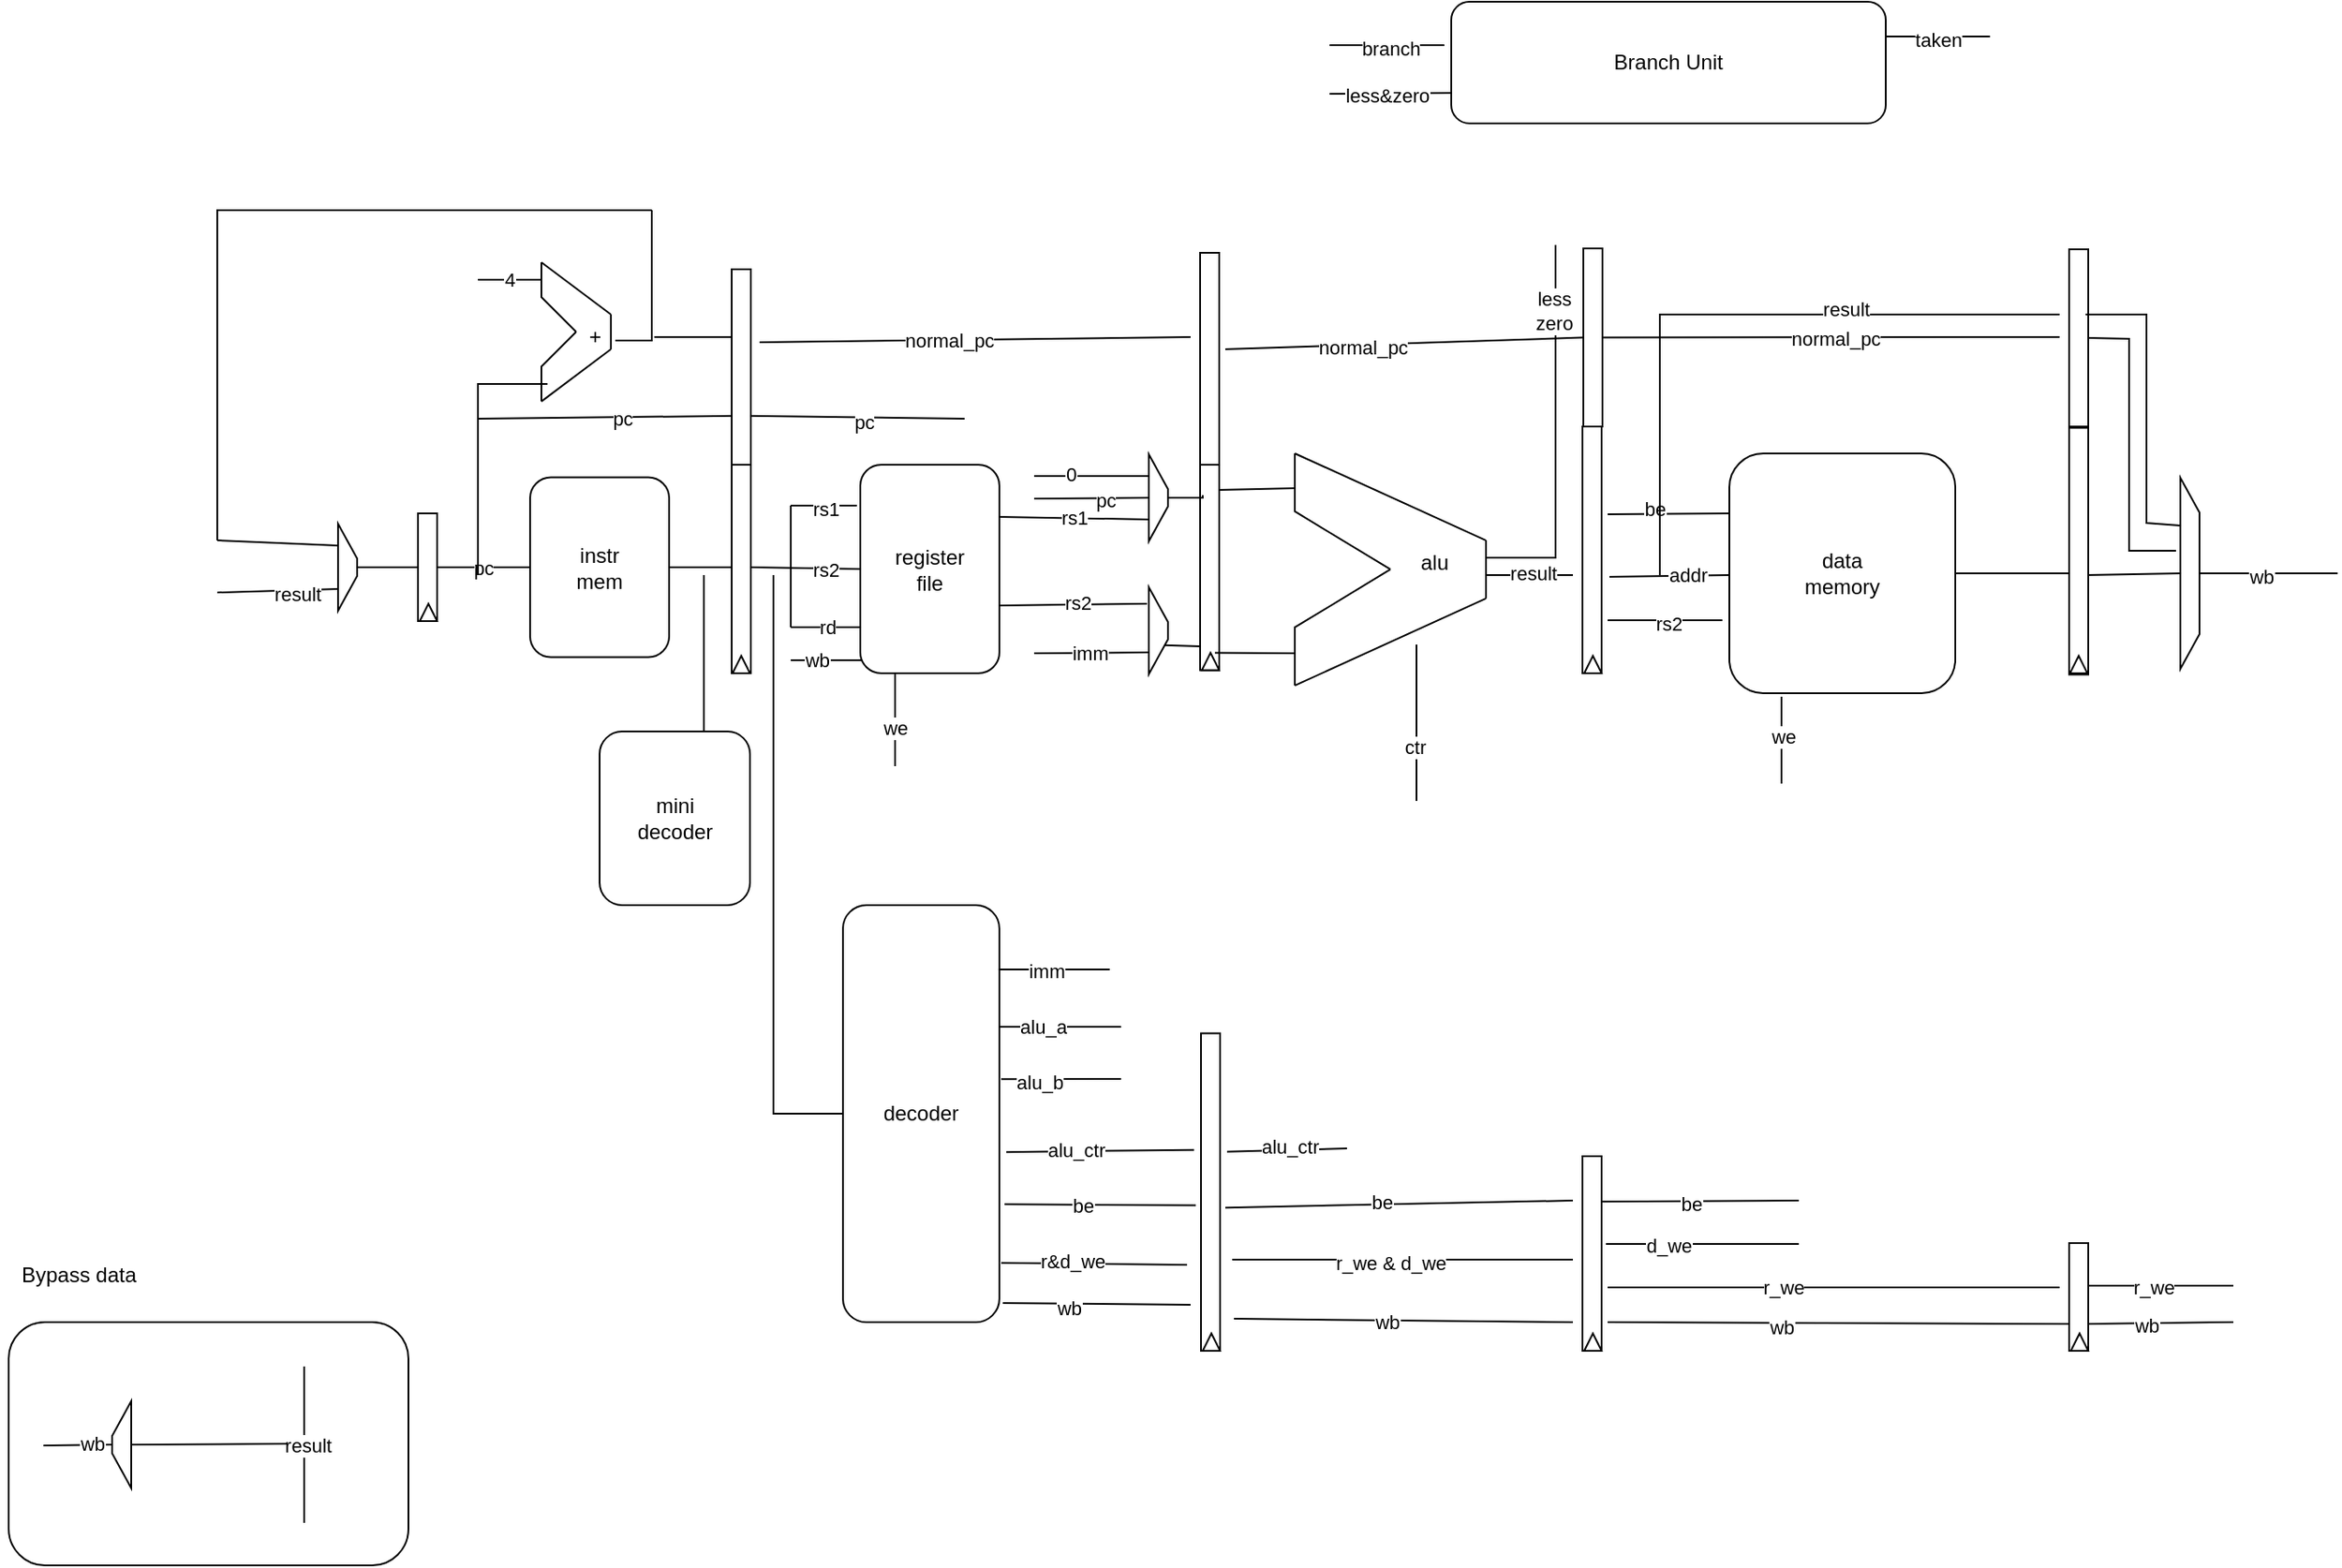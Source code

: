 <mxfile version="26.2.8">
  <diagram name="Page-1" id="StYZJcCEQKMgn_R7Sx6w">
    <mxGraphModel dx="2068" dy="1111" grid="1" gridSize="10" guides="1" tooltips="1" connect="1" arrows="1" fold="1" page="1" pageScale="1" pageWidth="850" pageHeight="1100" math="0" shadow="0">
      <root>
        <mxCell id="0" />
        <mxCell id="1" parent="0" />
        <mxCell id="QFMOEgFZAVhb_OsHRTg_-8" style="edgeStyle=orthogonalEdgeStyle;rounded=0;orthogonalLoop=1;jettySize=auto;html=1;exitX=0.5;exitY=0;exitDx=0;exitDy=0;entryX=0;entryY=0.5;entryDx=0;entryDy=0;endArrow=none;startFill=0;" parent="1" source="QFMOEgFZAVhb_OsHRTg_-1" target="QFMOEgFZAVhb_OsHRTg_-7" edge="1">
          <mxGeometry relative="1" as="geometry" />
        </mxCell>
        <mxCell id="QFMOEgFZAVhb_OsHRTg_-101" value="pc" style="edgeLabel;html=1;align=center;verticalAlign=middle;resizable=0;points=[];" parent="QFMOEgFZAVhb_OsHRTg_-8" vertex="1" connectable="0">
          <mxGeometry x="-0.009" y="1" relative="1" as="geometry">
            <mxPoint y="1" as="offset" />
          </mxGeometry>
        </mxCell>
        <mxCell id="QFMOEgFZAVhb_OsHRTg_-1" value="" style="rounded=0;whiteSpace=wrap;html=1;rotation=90;" parent="1" vertex="1">
          <mxGeometry x="340" y="420" width="62" height="11" as="geometry" />
        </mxCell>
        <mxCell id="QFMOEgFZAVhb_OsHRTg_-2" value="" style="triangle;whiteSpace=wrap;html=1;rotation=-90;" parent="1" vertex="1">
          <mxGeometry x="366.5" y="446.5" width="10" height="10" as="geometry" />
        </mxCell>
        <mxCell id="QFMOEgFZAVhb_OsHRTg_-4" style="edgeStyle=orthogonalEdgeStyle;rounded=0;orthogonalLoop=1;jettySize=auto;html=1;exitX=0.5;exitY=0;exitDx=0;exitDy=0;entryX=0.5;entryY=1;entryDx=0;entryDy=0;endArrow=none;startFill=0;" parent="1" source="QFMOEgFZAVhb_OsHRTg_-3" target="QFMOEgFZAVhb_OsHRTg_-1" edge="1">
          <mxGeometry relative="1" as="geometry" />
        </mxCell>
        <mxCell id="QFMOEgFZAVhb_OsHRTg_-3" value="" style="shape=trapezoid;perimeter=trapezoidPerimeter;whiteSpace=wrap;html=1;fixedSize=1;rotation=90;" parent="1" vertex="1">
          <mxGeometry x="300" y="420" width="50" height="11" as="geometry" />
        </mxCell>
        <mxCell id="QFMOEgFZAVhb_OsHRTg_-52" style="edgeStyle=orthogonalEdgeStyle;rounded=0;orthogonalLoop=1;jettySize=auto;html=1;exitX=1;exitY=0.5;exitDx=0;exitDy=0;entryX=0.5;entryY=1;entryDx=0;entryDy=0;endArrow=none;startFill=0;" parent="1" source="QFMOEgFZAVhb_OsHRTg_-7" target="QFMOEgFZAVhb_OsHRTg_-11" edge="1">
          <mxGeometry relative="1" as="geometry" />
        </mxCell>
        <mxCell id="QFMOEgFZAVhb_OsHRTg_-7" value="instr&lt;div&gt;mem&lt;/div&gt;" style="rounded=1;whiteSpace=wrap;html=1;" parent="1" vertex="1">
          <mxGeometry x="430" y="373.75" width="80" height="103.5" as="geometry" />
        </mxCell>
        <mxCell id="QFMOEgFZAVhb_OsHRTg_-11" value="" style="rounded=0;whiteSpace=wrap;html=1;rotation=90;" parent="1" vertex="1">
          <mxGeometry x="490.5" y="420" width="122" height="11" as="geometry" />
        </mxCell>
        <mxCell id="QFMOEgFZAVhb_OsHRTg_-12" value="" style="triangle;whiteSpace=wrap;html=1;rotation=-90;" parent="1" vertex="1">
          <mxGeometry x="546.5" y="476.5" width="10" height="10" as="geometry" />
        </mxCell>
        <mxCell id="QFMOEgFZAVhb_OsHRTg_-14" value="register&lt;div&gt;file&lt;/div&gt;" style="rounded=1;whiteSpace=wrap;html=1;" parent="1" vertex="1">
          <mxGeometry x="620" y="366.5" width="80" height="120" as="geometry" />
        </mxCell>
        <mxCell id="QFMOEgFZAVhb_OsHRTg_-15" value="" style="rounded=0;whiteSpace=wrap;html=1;rotation=90;" parent="1" vertex="1">
          <mxGeometry x="760" y="418.25" width="122" height="11" as="geometry" />
        </mxCell>
        <mxCell id="QFMOEgFZAVhb_OsHRTg_-16" value="" style="triangle;whiteSpace=wrap;html=1;rotation=-90;" parent="1" vertex="1">
          <mxGeometry x="816.5" y="474.75" width="10" height="10" as="geometry" />
        </mxCell>
        <mxCell id="QFMOEgFZAVhb_OsHRTg_-17" value="" style="shape=trapezoid;perimeter=trapezoidPerimeter;whiteSpace=wrap;html=1;fixedSize=1;rotation=90;" parent="1" vertex="1">
          <mxGeometry x="766.5" y="380" width="50" height="11" as="geometry" />
        </mxCell>
        <mxCell id="QFMOEgFZAVhb_OsHRTg_-18" value="" style="shape=trapezoid;perimeter=trapezoidPerimeter;whiteSpace=wrap;html=1;fixedSize=1;rotation=90;" parent="1" vertex="1">
          <mxGeometry x="766.5" y="456.5" width="50" height="11" as="geometry" />
        </mxCell>
        <mxCell id="QFMOEgFZAVhb_OsHRTg_-21" style="edgeStyle=orthogonalEdgeStyle;rounded=0;orthogonalLoop=1;jettySize=auto;html=1;exitX=0.5;exitY=0;exitDx=0;exitDy=0;entryX=0.174;entryY=0.864;entryDx=0;entryDy=0;entryPerimeter=0;endArrow=none;startFill=0;" parent="1" source="QFMOEgFZAVhb_OsHRTg_-17" target="QFMOEgFZAVhb_OsHRTg_-15" edge="1">
          <mxGeometry relative="1" as="geometry" />
        </mxCell>
        <mxCell id="QFMOEgFZAVhb_OsHRTg_-27" value="" style="group" parent="1" vertex="1" connectable="0">
          <mxGeometry x="870" y="360" width="110" height="133.58" as="geometry" />
        </mxCell>
        <mxCell id="QFMOEgFZAVhb_OsHRTg_-22" value="" style="endArrow=none;html=1;rounded=0;" parent="QFMOEgFZAVhb_OsHRTg_-27" edge="1">
          <mxGeometry width="50" height="50" relative="1" as="geometry">
            <mxPoint as="sourcePoint" />
            <mxPoint x="110" y="50.042" as="targetPoint" />
          </mxGeometry>
        </mxCell>
        <mxCell id="QFMOEgFZAVhb_OsHRTg_-23" value="" style="endArrow=none;html=1;rounded=0;" parent="QFMOEgFZAVhb_OsHRTg_-27" edge="1">
          <mxGeometry width="50" height="50" relative="1" as="geometry">
            <mxPoint y="133.58" as="sourcePoint" />
            <mxPoint x="110" y="83.404" as="targetPoint" />
          </mxGeometry>
        </mxCell>
        <mxCell id="QFMOEgFZAVhb_OsHRTg_-24" value="" style="endArrow=none;html=1;rounded=0;" parent="QFMOEgFZAVhb_OsHRTg_-27" edge="1">
          <mxGeometry width="50" height="50" relative="1" as="geometry">
            <mxPoint x="55" y="66.723" as="sourcePoint" />
            <mxPoint as="targetPoint" />
            <Array as="points">
              <mxPoint y="33.362" />
              <mxPoint y="20" />
            </Array>
          </mxGeometry>
        </mxCell>
        <mxCell id="QFMOEgFZAVhb_OsHRTg_-25" value="" style="endArrow=none;html=1;rounded=0;" parent="QFMOEgFZAVhb_OsHRTg_-27" edge="1">
          <mxGeometry width="50" height="50" relative="1" as="geometry">
            <mxPoint x="55" y="66.723" as="sourcePoint" />
            <mxPoint y="133.447" as="targetPoint" />
            <Array as="points">
              <mxPoint y="100.085" />
            </Array>
          </mxGeometry>
        </mxCell>
        <mxCell id="QFMOEgFZAVhb_OsHRTg_-26" value="" style="endArrow=none;html=1;rounded=0;" parent="QFMOEgFZAVhb_OsHRTg_-27" edge="1">
          <mxGeometry width="50" height="50" relative="1" as="geometry">
            <mxPoint x="110" y="83.404" as="sourcePoint" />
            <mxPoint x="110" y="50.042" as="targetPoint" />
          </mxGeometry>
        </mxCell>
        <mxCell id="QFMOEgFZAVhb_OsHRTg_-28" value="" style="endArrow=none;html=1;rounded=0;exitX=0.15;exitY=0.045;exitDx=0;exitDy=0;exitPerimeter=0;" parent="1" source="QFMOEgFZAVhb_OsHRTg_-15" edge="1">
          <mxGeometry width="50" height="50" relative="1" as="geometry">
            <mxPoint x="610" y="590" as="sourcePoint" />
            <mxPoint x="870" y="380" as="targetPoint" />
          </mxGeometry>
        </mxCell>
        <mxCell id="QFMOEgFZAVhb_OsHRTg_-29" value="" style="endArrow=none;html=1;rounded=0;exitX=0.5;exitY=1;exitDx=0;exitDy=0;" parent="1" edge="1">
          <mxGeometry width="50" height="50" relative="1" as="geometry">
            <mxPoint x="824" y="474.75" as="sourcePoint" />
            <mxPoint x="870" y="475" as="targetPoint" />
          </mxGeometry>
        </mxCell>
        <mxCell id="QFMOEgFZAVhb_OsHRTg_-31" value="rs1" style="endArrow=none;html=1;rounded=0;entryX=0.75;entryY=1;entryDx=0;entryDy=0;exitX=1;exitY=0.25;exitDx=0;exitDy=0;" parent="1" source="QFMOEgFZAVhb_OsHRTg_-14" target="QFMOEgFZAVhb_OsHRTg_-17" edge="1">
          <mxGeometry width="50" height="50" relative="1" as="geometry">
            <mxPoint x="610" y="590" as="sourcePoint" />
            <mxPoint x="660" y="540" as="targetPoint" />
          </mxGeometry>
        </mxCell>
        <mxCell id="QFMOEgFZAVhb_OsHRTg_-33" value="" style="endArrow=none;html=1;rounded=0;entryX=0.64;entryY=1.091;entryDx=0;entryDy=0;entryPerimeter=0;exitX=1;exitY=0.863;exitDx=0;exitDy=0;exitPerimeter=0;" parent="1" edge="1">
          <mxGeometry width="50" height="50" relative="1" as="geometry">
            <mxPoint x="700" y="447.56" as="sourcePoint" />
            <mxPoint x="784.999" y="446.5" as="targetPoint" />
          </mxGeometry>
        </mxCell>
        <mxCell id="QFMOEgFZAVhb_OsHRTg_-98" value="rs2" style="edgeLabel;html=1;align=center;verticalAlign=middle;resizable=0;points=[];" parent="QFMOEgFZAVhb_OsHRTg_-33" vertex="1" connectable="0">
          <mxGeometry x="0.059" y="1" relative="1" as="geometry">
            <mxPoint as="offset" />
          </mxGeometry>
        </mxCell>
        <mxCell id="QFMOEgFZAVhb_OsHRTg_-34" value="" style="endArrow=none;html=1;rounded=0;exitX=0.75;exitY=0;exitDx=0;exitDy=0;entryX=1.375;entryY=-0.15;entryDx=0;entryDy=0;entryPerimeter=0;" parent="1" source="QFMOEgFZAVhb_OsHRTg_-18" target="QFMOEgFZAVhb_OsHRTg_-16" edge="1">
          <mxGeometry width="50" height="50" relative="1" as="geometry">
            <mxPoint x="610" y="590" as="sourcePoint" />
            <mxPoint x="810" y="470" as="targetPoint" />
          </mxGeometry>
        </mxCell>
        <mxCell id="QFMOEgFZAVhb_OsHRTg_-35" value="" style="endArrow=none;html=1;rounded=0;" parent="1" edge="1">
          <mxGeometry width="50" height="50" relative="1" as="geometry">
            <mxPoint x="1030" y="430" as="sourcePoint" />
            <mxPoint x="980" y="430" as="targetPoint" />
          </mxGeometry>
        </mxCell>
        <mxCell id="QFMOEgFZAVhb_OsHRTg_-45" value="result" style="edgeLabel;html=1;align=center;verticalAlign=middle;resizable=0;points=[];" parent="QFMOEgFZAVhb_OsHRTg_-35" vertex="1" connectable="0">
          <mxGeometry x="-0.08" y="-1" relative="1" as="geometry">
            <mxPoint as="offset" />
          </mxGeometry>
        </mxCell>
        <mxCell id="QFMOEgFZAVhb_OsHRTg_-36" value="" style="rounded=0;whiteSpace=wrap;html=1;rotation=90;" parent="1" vertex="1">
          <mxGeometry x="970" y="410" width="142" height="11" as="geometry" />
        </mxCell>
        <mxCell id="QFMOEgFZAVhb_OsHRTg_-37" value="" style="triangle;whiteSpace=wrap;html=1;rotation=-90;" parent="1" vertex="1">
          <mxGeometry x="1036.5" y="476.5" width="10" height="10" as="geometry" />
        </mxCell>
        <mxCell id="QFMOEgFZAVhb_OsHRTg_-38" value="data&lt;div&gt;memory&lt;/div&gt;" style="rounded=1;whiteSpace=wrap;html=1;" parent="1" vertex="1">
          <mxGeometry x="1120" y="360" width="130" height="138" as="geometry" />
        </mxCell>
        <mxCell id="QFMOEgFZAVhb_OsHRTg_-39" value="" style="endArrow=none;html=1;rounded=0;exitX=0.609;exitY=-0.409;exitDx=0;exitDy=0;exitPerimeter=0;" parent="1" source="QFMOEgFZAVhb_OsHRTg_-36" edge="1">
          <mxGeometry width="50" height="50" relative="1" as="geometry">
            <mxPoint x="850" y="590" as="sourcePoint" />
            <mxPoint x="1120" y="430" as="targetPoint" />
          </mxGeometry>
        </mxCell>
        <mxCell id="QFMOEgFZAVhb_OsHRTg_-44" value="addr" style="edgeLabel;html=1;align=center;verticalAlign=middle;resizable=0;points=[];" parent="QFMOEgFZAVhb_OsHRTg_-39" vertex="1" connectable="0">
          <mxGeometry x="0.305" y="1" relative="1" as="geometry">
            <mxPoint as="offset" />
          </mxGeometry>
        </mxCell>
        <mxCell id="QFMOEgFZAVhb_OsHRTg_-40" value="" style="endArrow=none;html=1;rounded=0;entryX=-0.031;entryY=0.696;entryDx=0;entryDy=0;entryPerimeter=0;" parent="1" target="QFMOEgFZAVhb_OsHRTg_-38" edge="1">
          <mxGeometry width="50" height="50" relative="1" as="geometry">
            <mxPoint x="1050" y="456" as="sourcePoint" />
            <mxPoint x="900" y="540" as="targetPoint" />
          </mxGeometry>
        </mxCell>
        <mxCell id="QFMOEgFZAVhb_OsHRTg_-116" value="rs2" style="edgeLabel;html=1;align=center;verticalAlign=middle;resizable=0;points=[];" parent="QFMOEgFZAVhb_OsHRTg_-40" vertex="1" connectable="0">
          <mxGeometry x="0.061" y="-2" relative="1" as="geometry">
            <mxPoint as="offset" />
          </mxGeometry>
        </mxCell>
        <mxCell id="QFMOEgFZAVhb_OsHRTg_-47" value="" style="endArrow=none;html=1;rounded=0;exitX=1;exitY=0.5;exitDx=0;exitDy=0;" parent="1" source="QFMOEgFZAVhb_OsHRTg_-38" edge="1">
          <mxGeometry width="50" height="50" relative="1" as="geometry">
            <mxPoint x="1420" y="460" as="sourcePoint" />
            <mxPoint x="1320" y="429" as="targetPoint" />
          </mxGeometry>
        </mxCell>
        <mxCell id="QFMOEgFZAVhb_OsHRTg_-48" value="" style="endArrow=none;html=1;rounded=0;" parent="1" edge="1">
          <mxGeometry width="50" height="50" relative="1" as="geometry">
            <mxPoint x="1150" y="550" as="sourcePoint" />
            <mxPoint x="1150" y="500" as="targetPoint" />
          </mxGeometry>
        </mxCell>
        <mxCell id="QFMOEgFZAVhb_OsHRTg_-49" value="we" style="edgeLabel;html=1;align=center;verticalAlign=middle;resizable=0;points=[];" parent="QFMOEgFZAVhb_OsHRTg_-48" vertex="1" connectable="0">
          <mxGeometry x="0.08" y="-1" relative="1" as="geometry">
            <mxPoint as="offset" />
          </mxGeometry>
        </mxCell>
        <mxCell id="QFMOEgFZAVhb_OsHRTg_-50" value="" style="endArrow=none;html=1;rounded=0;entryX=0;entryY=0.25;entryDx=0;entryDy=0;" parent="1" target="QFMOEgFZAVhb_OsHRTg_-38" edge="1">
          <mxGeometry width="50" height="50" relative="1" as="geometry">
            <mxPoint x="1050" y="395" as="sourcePoint" />
            <mxPoint x="690" y="540" as="targetPoint" />
          </mxGeometry>
        </mxCell>
        <mxCell id="QFMOEgFZAVhb_OsHRTg_-51" value="be" style="edgeLabel;html=1;align=center;verticalAlign=middle;resizable=0;points=[];" parent="QFMOEgFZAVhb_OsHRTg_-50" vertex="1" connectable="0">
          <mxGeometry x="-0.228" y="3" relative="1" as="geometry">
            <mxPoint as="offset" />
          </mxGeometry>
        </mxCell>
        <mxCell id="QFMOEgFZAVhb_OsHRTg_-53" value="" style="endArrow=none;html=1;rounded=0;entryX=0.5;entryY=0;entryDx=0;entryDy=0;exitX=0;exitY=0.5;exitDx=0;exitDy=0;" parent="1" source="QFMOEgFZAVhb_OsHRTg_-14" target="QFMOEgFZAVhb_OsHRTg_-11" edge="1">
          <mxGeometry width="50" height="50" relative="1" as="geometry">
            <mxPoint x="580" y="426" as="sourcePoint" />
            <mxPoint x="690" y="540" as="targetPoint" />
          </mxGeometry>
        </mxCell>
        <mxCell id="QFMOEgFZAVhb_OsHRTg_-62" value="rs2" style="edgeLabel;html=1;align=center;verticalAlign=middle;resizable=0;points=[];" parent="QFMOEgFZAVhb_OsHRTg_-53" vertex="1" connectable="0">
          <mxGeometry x="-0.365" y="1" relative="1" as="geometry">
            <mxPoint as="offset" />
          </mxGeometry>
        </mxCell>
        <mxCell id="QFMOEgFZAVhb_OsHRTg_-54" value="" style="rounded=0;whiteSpace=wrap;html=1;rotation=90;" parent="1" vertex="1">
          <mxGeometry x="1250" y="410.75" width="142" height="11" as="geometry" />
        </mxCell>
        <mxCell id="QFMOEgFZAVhb_OsHRTg_-55" value="" style="triangle;whiteSpace=wrap;html=1;rotation=-90;" parent="1" vertex="1">
          <mxGeometry x="1316" y="476.5" width="10" height="10" as="geometry" />
        </mxCell>
        <mxCell id="QFMOEgFZAVhb_OsHRTg_-56" value="" style="endArrow=none;html=1;rounded=0;entryX=0.597;entryY=0.045;entryDx=0;entryDy=0;entryPerimeter=0;exitX=0.5;exitY=1;exitDx=0;exitDy=0;" parent="1" source="QFMOEgFZAVhb_OsHRTg_-69" target="QFMOEgFZAVhb_OsHRTg_-54" edge="1">
          <mxGeometry width="50" height="50" relative="1" as="geometry">
            <mxPoint x="1370" y="430" as="sourcePoint" />
            <mxPoint x="690" y="540" as="targetPoint" />
          </mxGeometry>
        </mxCell>
        <mxCell id="QFMOEgFZAVhb_OsHRTg_-57" value="" style="endArrow=none;html=1;rounded=0;" parent="1" edge="1">
          <mxGeometry width="50" height="50" relative="1" as="geometry">
            <mxPoint x="580" y="460" as="sourcePoint" />
            <mxPoint x="580" y="390" as="targetPoint" />
          </mxGeometry>
        </mxCell>
        <mxCell id="QFMOEgFZAVhb_OsHRTg_-58" value="" style="endArrow=none;html=1;rounded=0;entryX=-0.025;entryY=0.196;entryDx=0;entryDy=0;entryPerimeter=0;" parent="1" target="QFMOEgFZAVhb_OsHRTg_-14" edge="1">
          <mxGeometry width="50" height="50" relative="1" as="geometry">
            <mxPoint x="580" y="390" as="sourcePoint" />
            <mxPoint x="690" y="540" as="targetPoint" />
          </mxGeometry>
        </mxCell>
        <mxCell id="QFMOEgFZAVhb_OsHRTg_-61" value="rs1" style="edgeLabel;html=1;align=center;verticalAlign=middle;resizable=0;points=[];" parent="QFMOEgFZAVhb_OsHRTg_-58" vertex="1" connectable="0">
          <mxGeometry x="0.053" y="-2" relative="1" as="geometry">
            <mxPoint as="offset" />
          </mxGeometry>
        </mxCell>
        <mxCell id="QFMOEgFZAVhb_OsHRTg_-60" value="" style="endArrow=none;html=1;rounded=0;" parent="1" edge="1">
          <mxGeometry width="50" height="50" relative="1" as="geometry">
            <mxPoint x="580" y="460" as="sourcePoint" />
            <mxPoint x="620" y="460" as="targetPoint" />
          </mxGeometry>
        </mxCell>
        <mxCell id="QFMOEgFZAVhb_OsHRTg_-63" value="rd" style="edgeLabel;html=1;align=center;verticalAlign=middle;resizable=0;points=[];" parent="QFMOEgFZAVhb_OsHRTg_-60" vertex="1" connectable="0">
          <mxGeometry x="0.05" relative="1" as="geometry">
            <mxPoint as="offset" />
          </mxGeometry>
        </mxCell>
        <mxCell id="QFMOEgFZAVhb_OsHRTg_-64" value="" style="endArrow=none;html=1;rounded=0;" parent="1" edge="1">
          <mxGeometry width="50" height="50" relative="1" as="geometry">
            <mxPoint x="530" y="520" as="sourcePoint" />
            <mxPoint x="530" y="430" as="targetPoint" />
          </mxGeometry>
        </mxCell>
        <mxCell id="QFMOEgFZAVhb_OsHRTg_-66" value="decoder" style="rounded=1;whiteSpace=wrap;html=1;" parent="1" vertex="1">
          <mxGeometry x="610" y="620" width="90" height="240" as="geometry" />
        </mxCell>
        <mxCell id="QFMOEgFZAVhb_OsHRTg_-69" value="" style="shape=trapezoid;perimeter=trapezoidPerimeter;whiteSpace=wrap;html=1;fixedSize=1;rotation=90;" parent="1" vertex="1">
          <mxGeometry x="1330" y="423.5" width="110" height="11" as="geometry" />
        </mxCell>
        <mxCell id="QFMOEgFZAVhb_OsHRTg_-72" value="" style="endArrow=none;html=1;rounded=0;exitX=0.5;exitY=0;exitDx=0;exitDy=0;" parent="1" source="QFMOEgFZAVhb_OsHRTg_-69" edge="1">
          <mxGeometry width="50" height="50" relative="1" as="geometry">
            <mxPoint x="940" y="590" as="sourcePoint" />
            <mxPoint x="1470" y="429" as="targetPoint" />
          </mxGeometry>
        </mxCell>
        <mxCell id="QFMOEgFZAVhb_OsHRTg_-88" value="wb" style="edgeLabel;html=1;align=center;verticalAlign=middle;resizable=0;points=[];" parent="QFMOEgFZAVhb_OsHRTg_-72" vertex="1" connectable="0">
          <mxGeometry x="-0.107" y="-2" relative="1" as="geometry">
            <mxPoint as="offset" />
          </mxGeometry>
        </mxCell>
        <mxCell id="QFMOEgFZAVhb_OsHRTg_-73" value="" style="endArrow=none;html=1;rounded=0;entryX=0.013;entryY=0.938;entryDx=0;entryDy=0;entryPerimeter=0;" parent="1" target="QFMOEgFZAVhb_OsHRTg_-14" edge="1">
          <mxGeometry width="50" height="50" relative="1" as="geometry">
            <mxPoint x="580" y="479" as="sourcePoint" />
            <mxPoint x="990" y="540" as="targetPoint" />
          </mxGeometry>
        </mxCell>
        <mxCell id="QFMOEgFZAVhb_OsHRTg_-74" value="wb" style="edgeLabel;html=1;align=center;verticalAlign=middle;resizable=0;points=[];" parent="QFMOEgFZAVhb_OsHRTg_-73" vertex="1" connectable="0">
          <mxGeometry x="-0.269" relative="1" as="geometry">
            <mxPoint as="offset" />
          </mxGeometry>
        </mxCell>
        <mxCell id="QFMOEgFZAVhb_OsHRTg_-75" value="" style="endArrow=none;html=1;rounded=0;entryX=0.25;entryY=1;entryDx=0;entryDy=0;" parent="1" target="QFMOEgFZAVhb_OsHRTg_-14" edge="1">
          <mxGeometry width="50" height="50" relative="1" as="geometry">
            <mxPoint x="640" y="540" as="sourcePoint" />
            <mxPoint x="990" y="540" as="targetPoint" />
          </mxGeometry>
        </mxCell>
        <mxCell id="QFMOEgFZAVhb_OsHRTg_-76" value="we" style="edgeLabel;html=1;align=center;verticalAlign=middle;resizable=0;points=[];" parent="QFMOEgFZAVhb_OsHRTg_-75" vertex="1" connectable="0">
          <mxGeometry x="-0.178" relative="1" as="geometry">
            <mxPoint as="offset" />
          </mxGeometry>
        </mxCell>
        <mxCell id="QFMOEgFZAVhb_OsHRTg_-78" value="" style="endArrow=none;html=1;rounded=0;" parent="1" edge="1">
          <mxGeometry width="50" height="50" relative="1" as="geometry">
            <mxPoint x="436.5" y="250" as="sourcePoint" />
            <mxPoint x="476.5" y="280" as="targetPoint" />
          </mxGeometry>
        </mxCell>
        <mxCell id="QFMOEgFZAVhb_OsHRTg_-79" value="" style="endArrow=none;html=1;rounded=0;" parent="1" edge="1">
          <mxGeometry width="50" height="50" relative="1" as="geometry">
            <mxPoint x="436.5" y="330.08" as="sourcePoint" />
            <mxPoint x="476.5" y="300" as="targetPoint" />
          </mxGeometry>
        </mxCell>
        <mxCell id="QFMOEgFZAVhb_OsHRTg_-80" value="" style="endArrow=none;html=1;rounded=0;" parent="1" edge="1">
          <mxGeometry width="50" height="50" relative="1" as="geometry">
            <mxPoint x="456.5" y="290" as="sourcePoint" />
            <mxPoint x="436.5" y="250" as="targetPoint" />
            <Array as="points">
              <mxPoint x="436.5" y="270" />
            </Array>
          </mxGeometry>
        </mxCell>
        <mxCell id="QFMOEgFZAVhb_OsHRTg_-81" value="" style="endArrow=none;html=1;rounded=0;" parent="1" edge="1">
          <mxGeometry width="50" height="50" relative="1" as="geometry">
            <mxPoint x="456.5" y="290" as="sourcePoint" />
            <mxPoint x="436.5" y="330" as="targetPoint" />
            <Array as="points">
              <mxPoint x="436.5" y="310" />
            </Array>
          </mxGeometry>
        </mxCell>
        <mxCell id="QFMOEgFZAVhb_OsHRTg_-82" value="" style="endArrow=none;html=1;rounded=0;" parent="1" edge="1">
          <mxGeometry width="50" height="50" relative="1" as="geometry">
            <mxPoint x="476.5" y="300" as="sourcePoint" />
            <mxPoint x="476.5" y="280" as="targetPoint" />
          </mxGeometry>
        </mxCell>
        <mxCell id="QFMOEgFZAVhb_OsHRTg_-83" value="" style="endArrow=none;html=1;rounded=0;" parent="1" edge="1">
          <mxGeometry width="50" height="50" relative="1" as="geometry">
            <mxPoint x="400" y="260" as="sourcePoint" />
            <mxPoint x="436.5" y="260" as="targetPoint" />
          </mxGeometry>
        </mxCell>
        <mxCell id="QFMOEgFZAVhb_OsHRTg_-84" value="4" style="edgeLabel;html=1;align=center;verticalAlign=middle;resizable=0;points=[];" parent="QFMOEgFZAVhb_OsHRTg_-83" vertex="1" connectable="0">
          <mxGeometry x="-0.025" relative="1" as="geometry">
            <mxPoint as="offset" />
          </mxGeometry>
        </mxCell>
        <mxCell id="QFMOEgFZAVhb_OsHRTg_-87" value="" style="endArrow=none;html=1;rounded=0;entryX=0.25;entryY=1;entryDx=0;entryDy=0;" parent="1" target="QFMOEgFZAVhb_OsHRTg_-3" edge="1">
          <mxGeometry width="50" height="50" relative="1" as="geometry">
            <mxPoint x="250" y="410" as="sourcePoint" />
            <mxPoint x="990" y="540" as="targetPoint" />
          </mxGeometry>
        </mxCell>
        <mxCell id="QFMOEgFZAVhb_OsHRTg_-89" value="" style="endArrow=none;html=1;rounded=0;" parent="1" edge="1">
          <mxGeometry width="50" height="50" relative="1" as="geometry">
            <mxPoint x="940" y="560" as="sourcePoint" />
            <mxPoint x="940" y="470" as="targetPoint" />
          </mxGeometry>
        </mxCell>
        <mxCell id="QFMOEgFZAVhb_OsHRTg_-90" value="ctr" style="edgeLabel;html=1;align=center;verticalAlign=middle;resizable=0;points=[];" parent="QFMOEgFZAVhb_OsHRTg_-89" vertex="1" connectable="0">
          <mxGeometry x="-0.311" y="1" relative="1" as="geometry">
            <mxPoint as="offset" />
          </mxGeometry>
        </mxCell>
        <mxCell id="QFMOEgFZAVhb_OsHRTg_-91" value="alu" style="text;html=1;align=center;verticalAlign=middle;resizable=0;points=[];autosize=1;strokeColor=none;fillColor=none;" parent="1" vertex="1">
          <mxGeometry x="930" y="408" width="40" height="30" as="geometry" />
        </mxCell>
        <mxCell id="QFMOEgFZAVhb_OsHRTg_-92" value="+" style="text;html=1;align=center;verticalAlign=middle;resizable=0;points=[];autosize=1;strokeColor=none;fillColor=none;" parent="1" vertex="1">
          <mxGeometry x="451.5" y="278" width="30" height="30" as="geometry" />
        </mxCell>
        <mxCell id="QFMOEgFZAVhb_OsHRTg_-93" value="" style="endArrow=none;html=1;rounded=0;exitX=0.994;exitY=0.154;exitDx=0;exitDy=0;exitPerimeter=0;" parent="1" source="QFMOEgFZAVhb_OsHRTg_-66" edge="1">
          <mxGeometry width="50" height="50" relative="1" as="geometry">
            <mxPoint x="993.5" y="590" as="sourcePoint" />
            <mxPoint x="763.5" y="657" as="targetPoint" />
          </mxGeometry>
        </mxCell>
        <mxCell id="QFMOEgFZAVhb_OsHRTg_-94" value="imm" style="edgeLabel;html=1;align=center;verticalAlign=middle;resizable=0;points=[];" parent="QFMOEgFZAVhb_OsHRTg_-93" vertex="1" connectable="0">
          <mxGeometry x="-0.155" y="-1" relative="1" as="geometry">
            <mxPoint as="offset" />
          </mxGeometry>
        </mxCell>
        <mxCell id="QFMOEgFZAVhb_OsHRTg_-95" value="" style="endArrow=none;html=1;rounded=0;entryX=0.75;entryY=1;entryDx=0;entryDy=0;" parent="1" target="QFMOEgFZAVhb_OsHRTg_-18" edge="1">
          <mxGeometry width="50" height="50" relative="1" as="geometry">
            <mxPoint x="720" y="475" as="sourcePoint" />
            <mxPoint x="990" y="540" as="targetPoint" />
          </mxGeometry>
        </mxCell>
        <mxCell id="QFMOEgFZAVhb_OsHRTg_-96" value="imm" style="edgeLabel;html=1;align=center;verticalAlign=middle;resizable=0;points=[];" parent="QFMOEgFZAVhb_OsHRTg_-95" vertex="1" connectable="0">
          <mxGeometry x="-0.03" relative="1" as="geometry">
            <mxPoint as="offset" />
          </mxGeometry>
        </mxCell>
        <mxCell id="QFMOEgFZAVhb_OsHRTg_-99" value="" style="endArrow=none;html=1;rounded=0;entryX=0.25;entryY=1;entryDx=0;entryDy=0;" parent="1" target="QFMOEgFZAVhb_OsHRTg_-17" edge="1">
          <mxGeometry width="50" height="50" relative="1" as="geometry">
            <mxPoint x="720" y="373" as="sourcePoint" />
            <mxPoint x="990" y="540" as="targetPoint" />
          </mxGeometry>
        </mxCell>
        <mxCell id="QFMOEgFZAVhb_OsHRTg_-130" value="0" style="edgeLabel;html=1;align=center;verticalAlign=middle;resizable=0;points=[];" parent="QFMOEgFZAVhb_OsHRTg_-99" vertex="1" connectable="0">
          <mxGeometry x="-0.364" y="1" relative="1" as="geometry">
            <mxPoint as="offset" />
          </mxGeometry>
        </mxCell>
        <mxCell id="QFMOEgFZAVhb_OsHRTg_-102" value="" style="endArrow=none;html=1;rounded=0;exitX=0;exitY=0.5;exitDx=0;exitDy=0;" parent="1" source="QFMOEgFZAVhb_OsHRTg_-66" edge="1">
          <mxGeometry width="50" height="50" relative="1" as="geometry">
            <mxPoint x="570" y="760" as="sourcePoint" />
            <mxPoint x="570" y="430" as="targetPoint" />
            <Array as="points">
              <mxPoint x="570" y="740" />
            </Array>
          </mxGeometry>
        </mxCell>
        <mxCell id="QFMOEgFZAVhb_OsHRTg_-103" value="mini&lt;div&gt;decoder&lt;/div&gt;" style="rounded=1;whiteSpace=wrap;html=1;" parent="1" vertex="1">
          <mxGeometry x="470" y="520" width="86.5" height="100" as="geometry" />
        </mxCell>
        <mxCell id="QFMOEgFZAVhb_OsHRTg_-104" value="" style="endArrow=none;html=1;rounded=0;" parent="1" edge="1">
          <mxGeometry width="50" height="50" relative="1" as="geometry">
            <mxPoint x="700" y="690" as="sourcePoint" />
            <mxPoint x="770" y="690" as="targetPoint" />
          </mxGeometry>
        </mxCell>
        <mxCell id="QFMOEgFZAVhb_OsHRTg_-105" value="alu_a" style="edgeLabel;html=1;align=center;verticalAlign=middle;resizable=0;points=[];" parent="QFMOEgFZAVhb_OsHRTg_-104" vertex="1" connectable="0">
          <mxGeometry x="-0.286" relative="1" as="geometry">
            <mxPoint as="offset" />
          </mxGeometry>
        </mxCell>
        <mxCell id="QFMOEgFZAVhb_OsHRTg_-106" value="" style="endArrow=none;html=1;rounded=0;exitX=1.011;exitY=0.417;exitDx=0;exitDy=0;exitPerimeter=0;" parent="1" source="QFMOEgFZAVhb_OsHRTg_-66" edge="1">
          <mxGeometry width="50" height="50" relative="1" as="geometry">
            <mxPoint x="940" y="590" as="sourcePoint" />
            <mxPoint x="770" y="720" as="targetPoint" />
          </mxGeometry>
        </mxCell>
        <mxCell id="QFMOEgFZAVhb_OsHRTg_-107" value="alu_b" style="edgeLabel;html=1;align=center;verticalAlign=middle;resizable=0;points=[];" parent="QFMOEgFZAVhb_OsHRTg_-106" vertex="1" connectable="0">
          <mxGeometry x="-0.362" y="-2" relative="1" as="geometry">
            <mxPoint as="offset" />
          </mxGeometry>
        </mxCell>
        <mxCell id="QFMOEgFZAVhb_OsHRTg_-108" value="" style="endArrow=none;html=1;rounded=0;exitX=1.044;exitY=0.592;exitDx=0;exitDy=0;exitPerimeter=0;entryX=0.367;entryY=1.364;entryDx=0;entryDy=0;entryPerimeter=0;movable=1;resizable=1;rotatable=1;deletable=1;editable=1;locked=0;connectable=1;" parent="1" source="QFMOEgFZAVhb_OsHRTg_-66" target="QFMOEgFZAVhb_OsHRTg_-122" edge="1">
          <mxGeometry width="50" height="50" relative="1" as="geometry">
            <mxPoint x="820" y="770" as="sourcePoint" />
            <mxPoint x="770" y="760" as="targetPoint" />
          </mxGeometry>
        </mxCell>
        <mxCell id="QFMOEgFZAVhb_OsHRTg_-109" value="alu_ctr" style="edgeLabel;html=1;align=center;verticalAlign=middle;resizable=1;points=[];movable=1;rotatable=1;deletable=1;editable=1;locked=0;connectable=1;" parent="QFMOEgFZAVhb_OsHRTg_-108" vertex="1" connectable="0">
          <mxGeometry x="-0.271" y="1" relative="1" as="geometry">
            <mxPoint as="offset" />
          </mxGeometry>
        </mxCell>
        <mxCell id="QFMOEgFZAVhb_OsHRTg_-110" value="" style="endArrow=none;html=1;rounded=0;exitX=1.033;exitY=0.717;exitDx=0;exitDy=0;exitPerimeter=0;entryX=0.542;entryY=1.273;entryDx=0;entryDy=0;entryPerimeter=0;movable=1;resizable=1;rotatable=1;deletable=1;editable=1;locked=0;connectable=1;" parent="1" source="QFMOEgFZAVhb_OsHRTg_-66" target="QFMOEgFZAVhb_OsHRTg_-122" edge="1">
          <mxGeometry width="50" height="50" relative="1" as="geometry">
            <mxPoint x="840" y="800" as="sourcePoint" />
            <mxPoint x="770" y="792" as="targetPoint" />
          </mxGeometry>
        </mxCell>
        <mxCell id="QFMOEgFZAVhb_OsHRTg_-117" value="be" style="edgeLabel;html=1;align=center;verticalAlign=middle;resizable=1;points=[];movable=1;rotatable=1;deletable=1;editable=1;locked=0;connectable=1;" parent="QFMOEgFZAVhb_OsHRTg_-110" vertex="1" connectable="0">
          <mxGeometry x="-0.194" relative="1" as="geometry">
            <mxPoint as="offset" />
          </mxGeometry>
        </mxCell>
        <mxCell id="QFMOEgFZAVhb_OsHRTg_-111" value="" style="endArrow=none;html=1;rounded=0;entryX=0.75;entryY=1;entryDx=0;entryDy=0;" parent="1" target="QFMOEgFZAVhb_OsHRTg_-3" edge="1">
          <mxGeometry width="50" height="50" relative="1" as="geometry">
            <mxPoint x="250" y="440" as="sourcePoint" />
            <mxPoint x="200" y="448" as="targetPoint" />
          </mxGeometry>
        </mxCell>
        <mxCell id="QFMOEgFZAVhb_OsHRTg_-112" value="result" style="edgeLabel;html=1;align=center;verticalAlign=middle;resizable=0;points=[];" parent="QFMOEgFZAVhb_OsHRTg_-111" vertex="1" connectable="0">
          <mxGeometry x="0.322" y="-2" relative="1" as="geometry">
            <mxPoint as="offset" />
          </mxGeometry>
        </mxCell>
        <mxCell id="QFMOEgFZAVhb_OsHRTg_-113" value="" style="endArrow=none;html=1;rounded=0;" parent="1" edge="1">
          <mxGeometry width="50" height="50" relative="1" as="geometry">
            <mxPoint x="400" y="430" as="sourcePoint" />
            <mxPoint x="440" y="320" as="targetPoint" />
            <Array as="points">
              <mxPoint x="400" y="320" />
            </Array>
          </mxGeometry>
        </mxCell>
        <mxCell id="QFMOEgFZAVhb_OsHRTg_-114" value="" style="endArrow=none;html=1;rounded=0;entryX=0.917;entryY=0.567;entryDx=0;entryDy=0;entryPerimeter=0;" parent="1" target="QFMOEgFZAVhb_OsHRTg_-92" edge="1">
          <mxGeometry width="50" height="50" relative="1" as="geometry">
            <mxPoint x="500" y="220" as="sourcePoint" />
            <mxPoint x="990" y="540" as="targetPoint" />
            <Array as="points">
              <mxPoint x="500" y="295" />
            </Array>
          </mxGeometry>
        </mxCell>
        <mxCell id="QFMOEgFZAVhb_OsHRTg_-115" value="" style="endArrow=none;html=1;rounded=0;" parent="1" edge="1">
          <mxGeometry width="50" height="50" relative="1" as="geometry">
            <mxPoint x="250" y="410" as="sourcePoint" />
            <mxPoint x="500" y="220" as="targetPoint" />
            <Array as="points">
              <mxPoint x="250" y="220" />
            </Array>
          </mxGeometry>
        </mxCell>
        <mxCell id="QFMOEgFZAVhb_OsHRTg_-118" value="" style="endArrow=none;html=1;rounded=0;exitX=1.011;exitY=0.858;exitDx=0;exitDy=0;exitPerimeter=0;entryX=0.729;entryY=1.727;entryDx=0;entryDy=0;entryPerimeter=0;movable=1;resizable=1;rotatable=1;deletable=1;editable=1;locked=0;connectable=1;" parent="1" source="QFMOEgFZAVhb_OsHRTg_-66" target="QFMOEgFZAVhb_OsHRTg_-122" edge="1">
          <mxGeometry width="50" height="50" relative="1" as="geometry">
            <mxPoint x="940" y="590" as="sourcePoint" />
            <mxPoint x="770" y="826" as="targetPoint" />
          </mxGeometry>
        </mxCell>
        <mxCell id="QFMOEgFZAVhb_OsHRTg_-119" value="r&amp;amp;d_we" style="edgeLabel;html=1;align=center;verticalAlign=middle;resizable=1;points=[];movable=1;rotatable=1;deletable=1;editable=1;locked=0;connectable=1;" parent="QFMOEgFZAVhb_OsHRTg_-118" vertex="1" connectable="0">
          <mxGeometry x="-0.391" y="1" relative="1" as="geometry">
            <mxPoint x="8" as="offset" />
          </mxGeometry>
        </mxCell>
        <mxCell id="QFMOEgFZAVhb_OsHRTg_-120" value="" style="endArrow=none;html=1;rounded=0;exitX=1.022;exitY=0.954;exitDx=0;exitDy=0;exitPerimeter=0;movable=1;resizable=1;rotatable=1;deletable=1;editable=1;locked=0;connectable=1;" parent="1" source="QFMOEgFZAVhb_OsHRTg_-66" edge="1">
          <mxGeometry width="50" height="50" relative="1" as="geometry">
            <mxPoint x="940" y="590" as="sourcePoint" />
            <mxPoint x="810" y="850" as="targetPoint" />
          </mxGeometry>
        </mxCell>
        <mxCell id="QFMOEgFZAVhb_OsHRTg_-121" value="wb" style="edgeLabel;html=1;align=center;verticalAlign=middle;resizable=1;points=[];movable=1;rotatable=1;deletable=1;editable=1;locked=0;connectable=1;" parent="QFMOEgFZAVhb_OsHRTg_-120" vertex="1" connectable="0">
          <mxGeometry x="-0.293" y="-2" relative="1" as="geometry">
            <mxPoint as="offset" />
          </mxGeometry>
        </mxCell>
        <mxCell id="QFMOEgFZAVhb_OsHRTg_-122" value="" style="rounded=0;whiteSpace=wrap;html=1;rotation=90;" parent="1" vertex="1">
          <mxGeometry x="730.13" y="779.63" width="182.75" height="11" as="geometry" />
        </mxCell>
        <mxCell id="QFMOEgFZAVhb_OsHRTg_-123" value="" style="triangle;whiteSpace=wrap;html=1;rotation=-90;movable=1;resizable=1;rotatable=1;deletable=1;editable=1;locked=0;connectable=1;" parent="1" vertex="1">
          <mxGeometry x="817" y="866.5" width="10" height="10" as="geometry" />
        </mxCell>
        <mxCell id="QFMOEgFZAVhb_OsHRTg_-124" value="" style="rounded=0;whiteSpace=wrap;html=1;rotation=90;" parent="1" vertex="1">
          <mxGeometry x="985" y="815" width="112" height="11" as="geometry" />
        </mxCell>
        <mxCell id="QFMOEgFZAVhb_OsHRTg_-125" value="" style="triangle;whiteSpace=wrap;html=1;rotation=-90;" parent="1" vertex="1">
          <mxGeometry x="1036.5" y="866.5" width="10" height="10" as="geometry" />
        </mxCell>
        <mxCell id="QFMOEgFZAVhb_OsHRTg_-126" value="" style="rounded=0;whiteSpace=wrap;html=1;rotation=90;" parent="1" vertex="1">
          <mxGeometry x="1290" y="840" width="62" height="11" as="geometry" />
        </mxCell>
        <mxCell id="QFMOEgFZAVhb_OsHRTg_-127" value="" style="triangle;whiteSpace=wrap;html=1;rotation=-90;" parent="1" vertex="1">
          <mxGeometry x="1316.5" y="866.5" width="10" height="10" as="geometry" />
        </mxCell>
        <mxCell id="QFMOEgFZAVhb_OsHRTg_-128" value="" style="endArrow=none;html=1;rounded=0;entryX=0.5;entryY=1;entryDx=0;entryDy=0;" parent="1" target="QFMOEgFZAVhb_OsHRTg_-17" edge="1">
          <mxGeometry width="50" height="50" relative="1" as="geometry">
            <mxPoint x="720" y="386" as="sourcePoint" />
            <mxPoint x="990" y="540" as="targetPoint" />
          </mxGeometry>
        </mxCell>
        <mxCell id="QFMOEgFZAVhb_OsHRTg_-129" value="pc" style="edgeLabel;html=1;align=center;verticalAlign=middle;resizable=0;points=[];" parent="QFMOEgFZAVhb_OsHRTg_-128" vertex="1" connectable="0">
          <mxGeometry x="0.242" y="-1" relative="1" as="geometry">
            <mxPoint as="offset" />
          </mxGeometry>
        </mxCell>
        <mxCell id="QFMOEgFZAVhb_OsHRTg_-131" value="" style="endArrow=none;html=1;rounded=0;exitX=0.373;exitY=-0.363;exitDx=0;exitDy=0;exitPerimeter=0;" parent="1" source="QFMOEgFZAVhb_OsHRTg_-122" edge="1">
          <mxGeometry width="50" height="50" relative="1" as="geometry">
            <mxPoint x="940" y="590" as="sourcePoint" />
            <mxPoint x="900" y="760" as="targetPoint" />
          </mxGeometry>
        </mxCell>
        <mxCell id="QFMOEgFZAVhb_OsHRTg_-132" value="alu_ctr" style="edgeLabel;html=1;align=center;verticalAlign=middle;resizable=0;points=[];" parent="QFMOEgFZAVhb_OsHRTg_-131" vertex="1" connectable="0">
          <mxGeometry x="0.045" y="2" relative="1" as="geometry">
            <mxPoint as="offset" />
          </mxGeometry>
        </mxCell>
        <mxCell id="QFMOEgFZAVhb_OsHRTg_-133" value="" style="endArrow=none;html=1;rounded=0;exitX=0.549;exitY=-0.272;exitDx=0;exitDy=0;exitPerimeter=0;" parent="1" source="QFMOEgFZAVhb_OsHRTg_-122" edge="1">
          <mxGeometry width="50" height="50" relative="1" as="geometry">
            <mxPoint x="940" y="590" as="sourcePoint" />
            <mxPoint x="1030" y="790" as="targetPoint" />
          </mxGeometry>
        </mxCell>
        <mxCell id="QFMOEgFZAVhb_OsHRTg_-136" value="be" style="edgeLabel;html=1;align=center;verticalAlign=middle;resizable=0;points=[];" parent="QFMOEgFZAVhb_OsHRTg_-133" vertex="1" connectable="0">
          <mxGeometry x="-0.1" y="1" relative="1" as="geometry">
            <mxPoint as="offset" />
          </mxGeometry>
        </mxCell>
        <mxCell id="QFMOEgFZAVhb_OsHRTg_-134" value="" style="endArrow=none;html=1;rounded=0;exitX=0.713;exitY=-0.636;exitDx=0;exitDy=0;exitPerimeter=0;" parent="1" source="QFMOEgFZAVhb_OsHRTg_-122" edge="1">
          <mxGeometry width="50" height="50" relative="1" as="geometry">
            <mxPoint x="940" y="590" as="sourcePoint" />
            <mxPoint x="1030" y="824" as="targetPoint" />
          </mxGeometry>
        </mxCell>
        <mxCell id="QFMOEgFZAVhb_OsHRTg_-137" value="r_we &amp;amp; d_we" style="edgeLabel;html=1;align=center;verticalAlign=middle;resizable=0;points=[];" parent="QFMOEgFZAVhb_OsHRTg_-134" vertex="1" connectable="0">
          <mxGeometry x="-0.48" y="-1" relative="1" as="geometry">
            <mxPoint x="40" y="1" as="offset" />
          </mxGeometry>
        </mxCell>
        <mxCell id="QFMOEgFZAVhb_OsHRTg_-135" value="" style="endArrow=none;html=1;rounded=0;exitX=0.899;exitY=-0.727;exitDx=0;exitDy=0;exitPerimeter=0;" parent="1" source="QFMOEgFZAVhb_OsHRTg_-122" edge="1">
          <mxGeometry width="50" height="50" relative="1" as="geometry">
            <mxPoint x="940" y="590" as="sourcePoint" />
            <mxPoint x="1030" y="860" as="targetPoint" />
          </mxGeometry>
        </mxCell>
        <mxCell id="QFMOEgFZAVhb_OsHRTg_-138" value="wb" style="edgeLabel;html=1;align=center;verticalAlign=middle;resizable=0;points=[];" parent="QFMOEgFZAVhb_OsHRTg_-135" vertex="1" connectable="0">
          <mxGeometry x="-0.097" y="-1" relative="1" as="geometry">
            <mxPoint as="offset" />
          </mxGeometry>
        </mxCell>
        <mxCell id="QFMOEgFZAVhb_OsHRTg_-139" value="" style="endArrow=none;html=1;rounded=0;" parent="1" edge="1">
          <mxGeometry width="50" height="50" relative="1" as="geometry">
            <mxPoint x="980" y="420" as="sourcePoint" />
            <mxPoint x="1020" y="240" as="targetPoint" />
            <Array as="points">
              <mxPoint x="1020" y="420" />
            </Array>
          </mxGeometry>
        </mxCell>
        <mxCell id="QFMOEgFZAVhb_OsHRTg_-140" value="less&lt;div&gt;zero&lt;/div&gt;" style="edgeLabel;html=1;align=center;verticalAlign=middle;resizable=0;points=[];" parent="QFMOEgFZAVhb_OsHRTg_-139" vertex="1" connectable="0">
          <mxGeometry x="0.864" y="1" relative="1" as="geometry">
            <mxPoint y="23" as="offset" />
          </mxGeometry>
        </mxCell>
        <mxCell id="QFMOEgFZAVhb_OsHRTg_-141" value="" style="endArrow=none;html=1;rounded=0;" parent="1" edge="1">
          <mxGeometry width="50" height="50" relative="1" as="geometry">
            <mxPoint x="1046.5" y="790.63" as="sourcePoint" />
            <mxPoint x="1160" y="790" as="targetPoint" />
          </mxGeometry>
        </mxCell>
        <mxCell id="QFMOEgFZAVhb_OsHRTg_-142" value="be" style="edgeLabel;html=1;align=center;verticalAlign=middle;resizable=0;points=[];" parent="QFMOEgFZAVhb_OsHRTg_-141" vertex="1" connectable="0">
          <mxGeometry x="-0.093" y="-1" relative="1" as="geometry">
            <mxPoint as="offset" />
          </mxGeometry>
        </mxCell>
        <mxCell id="QFMOEgFZAVhb_OsHRTg_-143" value="" style="endArrow=none;html=1;rounded=0;exitX=0.451;exitY=-0.227;exitDx=0;exitDy=0;exitPerimeter=0;" parent="1" source="QFMOEgFZAVhb_OsHRTg_-124" edge="1">
          <mxGeometry width="50" height="50" relative="1" as="geometry">
            <mxPoint x="940" y="590" as="sourcePoint" />
            <mxPoint x="1160" y="815" as="targetPoint" />
          </mxGeometry>
        </mxCell>
        <mxCell id="QFMOEgFZAVhb_OsHRTg_-144" value="d_we" style="edgeLabel;html=1;align=center;verticalAlign=middle;resizable=0;points=[];" parent="QFMOEgFZAVhb_OsHRTg_-143" vertex="1" connectable="0">
          <mxGeometry x="-0.351" y="-1" relative="1" as="geometry">
            <mxPoint as="offset" />
          </mxGeometry>
        </mxCell>
        <mxCell id="QFMOEgFZAVhb_OsHRTg_-145" value="" style="endArrow=none;html=1;rounded=0;" parent="1" edge="1">
          <mxGeometry width="50" height="50" relative="1" as="geometry">
            <mxPoint x="1050" y="840" as="sourcePoint" />
            <mxPoint x="1310" y="840" as="targetPoint" />
          </mxGeometry>
        </mxCell>
        <mxCell id="QFMOEgFZAVhb_OsHRTg_-146" value="r_we" style="edgeLabel;html=1;align=center;verticalAlign=middle;resizable=0;points=[];" parent="QFMOEgFZAVhb_OsHRTg_-145" vertex="1" connectable="0">
          <mxGeometry x="-0.223" relative="1" as="geometry">
            <mxPoint as="offset" />
          </mxGeometry>
        </mxCell>
        <mxCell id="QFMOEgFZAVhb_OsHRTg_-147" value="" style="endArrow=none;html=1;rounded=0;exitX=0.853;exitY=-0.318;exitDx=0;exitDy=0;exitPerimeter=0;entryX=0.75;entryY=1;entryDx=0;entryDy=0;" parent="1" source="QFMOEgFZAVhb_OsHRTg_-124" target="QFMOEgFZAVhb_OsHRTg_-126" edge="1">
          <mxGeometry width="50" height="50" relative="1" as="geometry">
            <mxPoint x="940" y="590" as="sourcePoint" />
            <mxPoint x="990" y="540" as="targetPoint" />
          </mxGeometry>
        </mxCell>
        <mxCell id="QFMOEgFZAVhb_OsHRTg_-149" value="wb" style="edgeLabel;html=1;align=center;verticalAlign=middle;resizable=0;points=[];" parent="QFMOEgFZAVhb_OsHRTg_-147" vertex="1" connectable="0">
          <mxGeometry x="-0.247" y="-2" relative="1" as="geometry">
            <mxPoint as="offset" />
          </mxGeometry>
        </mxCell>
        <mxCell id="QFMOEgFZAVhb_OsHRTg_-150" value="" style="endArrow=none;html=1;rounded=0;exitX=0.395;exitY=-0.045;exitDx=0;exitDy=0;exitPerimeter=0;" parent="1" source="QFMOEgFZAVhb_OsHRTg_-126" edge="1">
          <mxGeometry width="50" height="50" relative="1" as="geometry">
            <mxPoint x="940" y="590" as="sourcePoint" />
            <mxPoint x="1410" y="839" as="targetPoint" />
          </mxGeometry>
        </mxCell>
        <mxCell id="QFMOEgFZAVhb_OsHRTg_-163" value="r_we" style="edgeLabel;html=1;align=center;verticalAlign=middle;resizable=0;points=[];" parent="QFMOEgFZAVhb_OsHRTg_-150" vertex="1" connectable="0">
          <mxGeometry x="-0.108" y="-1" relative="1" as="geometry">
            <mxPoint as="offset" />
          </mxGeometry>
        </mxCell>
        <mxCell id="QFMOEgFZAVhb_OsHRTg_-151" value="" style="endArrow=none;html=1;rounded=0;exitX=0.75;exitY=0;exitDx=0;exitDy=0;" parent="1" source="QFMOEgFZAVhb_OsHRTg_-126" edge="1">
          <mxGeometry width="50" height="50" relative="1" as="geometry">
            <mxPoint x="940" y="590" as="sourcePoint" />
            <mxPoint x="1410" y="860" as="targetPoint" />
          </mxGeometry>
        </mxCell>
        <mxCell id="QFMOEgFZAVhb_OsHRTg_-164" value="wb" style="edgeLabel;html=1;align=center;verticalAlign=middle;resizable=0;points=[];" parent="QFMOEgFZAVhb_OsHRTg_-151" vertex="1" connectable="0">
          <mxGeometry x="-0.198" y="-1" relative="1" as="geometry">
            <mxPoint as="offset" />
          </mxGeometry>
        </mxCell>
        <mxCell id="QFMOEgFZAVhb_OsHRTg_-152" value="" style="rounded=0;whiteSpace=wrap;html=1;rotation=90;" parent="1" vertex="1">
          <mxGeometry x="495.25" y="304.75" width="112.5" height="11" as="geometry" />
        </mxCell>
        <mxCell id="QFMOEgFZAVhb_OsHRTg_-154" value="" style="rounded=0;whiteSpace=wrap;html=1;rotation=90;" parent="1" vertex="1">
          <mxGeometry x="990.25" y="287.75" width="102.5" height="11" as="geometry" />
        </mxCell>
        <mxCell id="QFMOEgFZAVhb_OsHRTg_-156" value="" style="rounded=0;whiteSpace=wrap;html=1;rotation=90;" parent="1" vertex="1">
          <mxGeometry x="760" y="300" width="122" height="11" as="geometry" />
        </mxCell>
        <mxCell id="QFMOEgFZAVhb_OsHRTg_-158" value="" style="rounded=0;whiteSpace=wrap;html=1;rotation=90;" parent="1" vertex="1">
          <mxGeometry x="1270" y="288" width="102" height="11" as="geometry" />
        </mxCell>
        <mxCell id="QFMOEgFZAVhb_OsHRTg_-160" value="" style="endArrow=none;html=1;rounded=0;" parent="1" edge="1">
          <mxGeometry width="50" height="50" relative="1" as="geometry">
            <mxPoint x="1080" y="430" as="sourcePoint" />
            <mxPoint x="1310" y="280" as="targetPoint" />
            <Array as="points">
              <mxPoint x="1080" y="280" />
            </Array>
          </mxGeometry>
        </mxCell>
        <mxCell id="QFMOEgFZAVhb_OsHRTg_-177" value="result" style="edgeLabel;html=1;align=center;verticalAlign=middle;resizable=0;points=[];" parent="QFMOEgFZAVhb_OsHRTg_-160" vertex="1" connectable="0">
          <mxGeometry x="0.353" y="3" relative="1" as="geometry">
            <mxPoint as="offset" />
          </mxGeometry>
        </mxCell>
        <mxCell id="QFMOEgFZAVhb_OsHRTg_-161" value="" style="endArrow=none;html=1;rounded=0;entryX=0.368;entryY=0.136;entryDx=0;entryDy=0;entryPerimeter=0;exitX=0.25;exitY=1;exitDx=0;exitDy=0;" parent="1" source="QFMOEgFZAVhb_OsHRTg_-69" target="QFMOEgFZAVhb_OsHRTg_-158" edge="1">
          <mxGeometry width="50" height="50" relative="1" as="geometry">
            <mxPoint x="940" y="590" as="sourcePoint" />
            <mxPoint x="990" y="540" as="targetPoint" />
            <Array as="points">
              <mxPoint x="1360" y="400" />
              <mxPoint x="1360" y="280" />
            </Array>
          </mxGeometry>
        </mxCell>
        <mxCell id="QFMOEgFZAVhb_OsHRTg_-165" value="" style="endArrow=none;html=1;rounded=0;entryX=0.75;entryY=1;entryDx=0;entryDy=0;" parent="1" target="QFMOEgFZAVhb_OsHRTg_-152" edge="1">
          <mxGeometry width="50" height="50" relative="1" as="geometry">
            <mxPoint x="400" y="340" as="sourcePoint" />
            <mxPoint x="990" y="540" as="targetPoint" />
          </mxGeometry>
        </mxCell>
        <mxCell id="QFMOEgFZAVhb_OsHRTg_-168" value="pc" style="edgeLabel;html=1;align=center;verticalAlign=middle;resizable=0;points=[];" parent="QFMOEgFZAVhb_OsHRTg_-165" vertex="1" connectable="0">
          <mxGeometry x="0.137" y="-1" relative="1" as="geometry">
            <mxPoint as="offset" />
          </mxGeometry>
        </mxCell>
        <mxCell id="QFMOEgFZAVhb_OsHRTg_-166" value="" style="endArrow=none;html=1;rounded=0;exitX=0.75;exitY=0;exitDx=0;exitDy=0;" parent="1" source="QFMOEgFZAVhb_OsHRTg_-152" edge="1">
          <mxGeometry width="50" height="50" relative="1" as="geometry">
            <mxPoint x="940" y="590" as="sourcePoint" />
            <mxPoint x="680" y="340" as="targetPoint" />
          </mxGeometry>
        </mxCell>
        <mxCell id="QFMOEgFZAVhb_OsHRTg_-167" value="pc" style="edgeLabel;html=1;align=center;verticalAlign=middle;resizable=0;points=[];" parent="QFMOEgFZAVhb_OsHRTg_-166" vertex="1" connectable="0">
          <mxGeometry x="0.058" y="-3" relative="1" as="geometry">
            <mxPoint as="offset" />
          </mxGeometry>
        </mxCell>
        <mxCell id="QFMOEgFZAVhb_OsHRTg_-170" value="" style="endArrow=none;html=1;rounded=0;entryX=0.409;entryY=1.091;entryDx=0;entryDy=0;entryPerimeter=0;" parent="1" edge="1">
          <mxGeometry width="50" height="50" relative="1" as="geometry">
            <mxPoint x="501.5" y="293" as="sourcePoint" />
            <mxPoint x="546.499" y="293.012" as="targetPoint" />
          </mxGeometry>
        </mxCell>
        <mxCell id="QFMOEgFZAVhb_OsHRTg_-171" value="" style="endArrow=none;html=1;rounded=0;exitX=0.373;exitY=-0.455;exitDx=0;exitDy=0;exitPerimeter=0;entryX=0.398;entryY=1.5;entryDx=0;entryDy=0;entryPerimeter=0;" parent="1" source="QFMOEgFZAVhb_OsHRTg_-152" target="QFMOEgFZAVhb_OsHRTg_-156" edge="1">
          <mxGeometry width="50" height="50" relative="1" as="geometry">
            <mxPoint x="940" y="590" as="sourcePoint" />
            <mxPoint x="990" y="540" as="targetPoint" />
          </mxGeometry>
        </mxCell>
        <mxCell id="QFMOEgFZAVhb_OsHRTg_-175" value="normal_pc" style="edgeLabel;html=1;align=center;verticalAlign=middle;resizable=0;points=[];" parent="QFMOEgFZAVhb_OsHRTg_-171" vertex="1" connectable="0">
          <mxGeometry x="-0.121" relative="1" as="geometry">
            <mxPoint as="offset" />
          </mxGeometry>
        </mxCell>
        <mxCell id="QFMOEgFZAVhb_OsHRTg_-172" value="" style="endArrow=none;html=1;rounded=0;entryX=0.5;entryY=1;entryDx=0;entryDy=0;" parent="1" target="QFMOEgFZAVhb_OsHRTg_-154" edge="1">
          <mxGeometry width="50" height="50" relative="1" as="geometry">
            <mxPoint x="830" y="300" as="sourcePoint" />
            <mxPoint x="990" y="540" as="targetPoint" />
          </mxGeometry>
        </mxCell>
        <mxCell id="QFMOEgFZAVhb_OsHRTg_-176" value="normal_pc" style="edgeLabel;html=1;align=center;verticalAlign=middle;resizable=0;points=[];" parent="QFMOEgFZAVhb_OsHRTg_-172" vertex="1" connectable="0">
          <mxGeometry x="-0.233" y="-1" relative="1" as="geometry">
            <mxPoint as="offset" />
          </mxGeometry>
        </mxCell>
        <mxCell id="QFMOEgFZAVhb_OsHRTg_-173" value="" style="endArrow=none;html=1;rounded=0;entryX=0.5;entryY=0;entryDx=0;entryDy=0;" parent="1" target="QFMOEgFZAVhb_OsHRTg_-154" edge="1">
          <mxGeometry width="50" height="50" relative="1" as="geometry">
            <mxPoint x="1310" y="293" as="sourcePoint" />
            <mxPoint x="990" y="540" as="targetPoint" />
          </mxGeometry>
        </mxCell>
        <mxCell id="QFMOEgFZAVhb_OsHRTg_-178" value="normal_pc" style="edgeLabel;html=1;align=center;verticalAlign=middle;resizable=0;points=[];" parent="QFMOEgFZAVhb_OsHRTg_-173" vertex="1" connectable="0">
          <mxGeometry x="-0.019" y="1" relative="1" as="geometry">
            <mxPoint as="offset" />
          </mxGeometry>
        </mxCell>
        <mxCell id="QFMOEgFZAVhb_OsHRTg_-174" value="" style="endArrow=none;html=1;rounded=0;entryX=0.5;entryY=0;entryDx=0;entryDy=0;exitX=0.382;exitY=1.227;exitDx=0;exitDy=0;exitPerimeter=0;" parent="1" source="QFMOEgFZAVhb_OsHRTg_-69" target="QFMOEgFZAVhb_OsHRTg_-158" edge="1">
          <mxGeometry width="50" height="50" relative="1" as="geometry">
            <mxPoint x="940" y="590" as="sourcePoint" />
            <mxPoint x="990" y="540" as="targetPoint" />
            <Array as="points">
              <mxPoint x="1350" y="416" />
              <mxPoint x="1350" y="294" />
            </Array>
          </mxGeometry>
        </mxCell>
        <mxCell id="d7gR_FgUCREpu5a8V2oH-4" value="" style="rounded=1;whiteSpace=wrap;html=1;" vertex="1" parent="1">
          <mxGeometry x="130" y="860" width="230" height="140" as="geometry" />
        </mxCell>
        <mxCell id="d7gR_FgUCREpu5a8V2oH-1" value="" style="endArrow=none;html=1;rounded=0;" edge="1" parent="1">
          <mxGeometry width="50" height="50" relative="1" as="geometry">
            <mxPoint x="300" y="975.5" as="sourcePoint" />
            <mxPoint x="300" y="885.5" as="targetPoint" />
          </mxGeometry>
        </mxCell>
        <mxCell id="d7gR_FgUCREpu5a8V2oH-2" value="result" style="edgeLabel;html=1;align=center;verticalAlign=middle;resizable=0;points=[];" vertex="1" connectable="0" parent="d7gR_FgUCREpu5a8V2oH-1">
          <mxGeometry y="-2" relative="1" as="geometry">
            <mxPoint as="offset" />
          </mxGeometry>
        </mxCell>
        <mxCell id="d7gR_FgUCREpu5a8V2oH-3" value="" style="shape=trapezoid;perimeter=trapezoidPerimeter;whiteSpace=wrap;html=1;fixedSize=1;rotation=-90;" vertex="1" parent="1">
          <mxGeometry x="170" y="925" width="50" height="11" as="geometry" />
        </mxCell>
        <mxCell id="d7gR_FgUCREpu5a8V2oH-5" value="" style="endArrow=none;html=1;rounded=0;entryX=0.5;entryY=1;entryDx=0;entryDy=0;" edge="1" parent="1" target="d7gR_FgUCREpu5a8V2oH-3">
          <mxGeometry width="50" height="50" relative="1" as="geometry">
            <mxPoint x="290" y="930" as="sourcePoint" />
            <mxPoint x="880" y="540" as="targetPoint" />
          </mxGeometry>
        </mxCell>
        <mxCell id="d7gR_FgUCREpu5a8V2oH-6" value="" style="endArrow=none;html=1;rounded=0;exitX=0.5;exitY=0;exitDx=0;exitDy=0;" edge="1" parent="1" source="d7gR_FgUCREpu5a8V2oH-3">
          <mxGeometry width="50" height="50" relative="1" as="geometry">
            <mxPoint x="830" y="590" as="sourcePoint" />
            <mxPoint x="150" y="931" as="targetPoint" />
          </mxGeometry>
        </mxCell>
        <mxCell id="d7gR_FgUCREpu5a8V2oH-7" value="wb" style="edgeLabel;html=1;align=center;verticalAlign=middle;resizable=0;points=[];" vertex="1" connectable="0" parent="d7gR_FgUCREpu5a8V2oH-6">
          <mxGeometry x="-0.412" y="-1" relative="1" as="geometry">
            <mxPoint as="offset" />
          </mxGeometry>
        </mxCell>
        <mxCell id="d7gR_FgUCREpu5a8V2oH-8" value="Bypass data" style="text;html=1;align=center;verticalAlign=middle;resizable=0;points=[];autosize=1;strokeColor=none;fillColor=none;" vertex="1" parent="1">
          <mxGeometry x="125" y="818" width="90" height="30" as="geometry" />
        </mxCell>
        <mxCell id="d7gR_FgUCREpu5a8V2oH-9" value="Branch Unit" style="rounded=1;whiteSpace=wrap;html=1;" vertex="1" parent="1">
          <mxGeometry x="960" y="100" width="250" height="70" as="geometry" />
        </mxCell>
        <mxCell id="d7gR_FgUCREpu5a8V2oH-11" value="" style="endArrow=none;html=1;rounded=0;entryX=-0.016;entryY=0.357;entryDx=0;entryDy=0;entryPerimeter=0;" edge="1" parent="1" target="d7gR_FgUCREpu5a8V2oH-9">
          <mxGeometry width="50" height="50" relative="1" as="geometry">
            <mxPoint x="890" y="125" as="sourcePoint" />
            <mxPoint x="880" y="550" as="targetPoint" />
          </mxGeometry>
        </mxCell>
        <mxCell id="d7gR_FgUCREpu5a8V2oH-14" value="branch" style="edgeLabel;html=1;align=center;verticalAlign=middle;resizable=0;points=[];" vertex="1" connectable="0" parent="d7gR_FgUCREpu5a8V2oH-11">
          <mxGeometry x="0.061" y="-2" relative="1" as="geometry">
            <mxPoint as="offset" />
          </mxGeometry>
        </mxCell>
        <mxCell id="d7gR_FgUCREpu5a8V2oH-13" value="" style="endArrow=none;html=1;rounded=0;entryX=0;entryY=0.75;entryDx=0;entryDy=0;" edge="1" parent="1" target="d7gR_FgUCREpu5a8V2oH-9">
          <mxGeometry width="50" height="50" relative="1" as="geometry">
            <mxPoint x="890" y="153" as="sourcePoint" />
            <mxPoint x="840" y="550" as="targetPoint" />
          </mxGeometry>
        </mxCell>
        <mxCell id="d7gR_FgUCREpu5a8V2oH-15" value="less&amp;amp;zero" style="edgeLabel;html=1;align=center;verticalAlign=middle;resizable=0;points=[];" vertex="1" connectable="0" parent="d7gR_FgUCREpu5a8V2oH-13">
          <mxGeometry x="-0.057" y="-1" relative="1" as="geometry">
            <mxPoint as="offset" />
          </mxGeometry>
        </mxCell>
        <mxCell id="d7gR_FgUCREpu5a8V2oH-16" value="" style="endArrow=none;html=1;rounded=0;" edge="1" parent="1">
          <mxGeometry width="50" height="50" relative="1" as="geometry">
            <mxPoint x="1210" y="120" as="sourcePoint" />
            <mxPoint x="1270" y="120" as="targetPoint" />
          </mxGeometry>
        </mxCell>
        <mxCell id="d7gR_FgUCREpu5a8V2oH-17" value="taken" style="edgeLabel;html=1;align=center;verticalAlign=middle;resizable=0;points=[];" vertex="1" connectable="0" parent="d7gR_FgUCREpu5a8V2oH-16">
          <mxGeometry x="-0.3" y="-2" relative="1" as="geometry">
            <mxPoint x="9" as="offset" />
          </mxGeometry>
        </mxCell>
      </root>
    </mxGraphModel>
  </diagram>
</mxfile>
